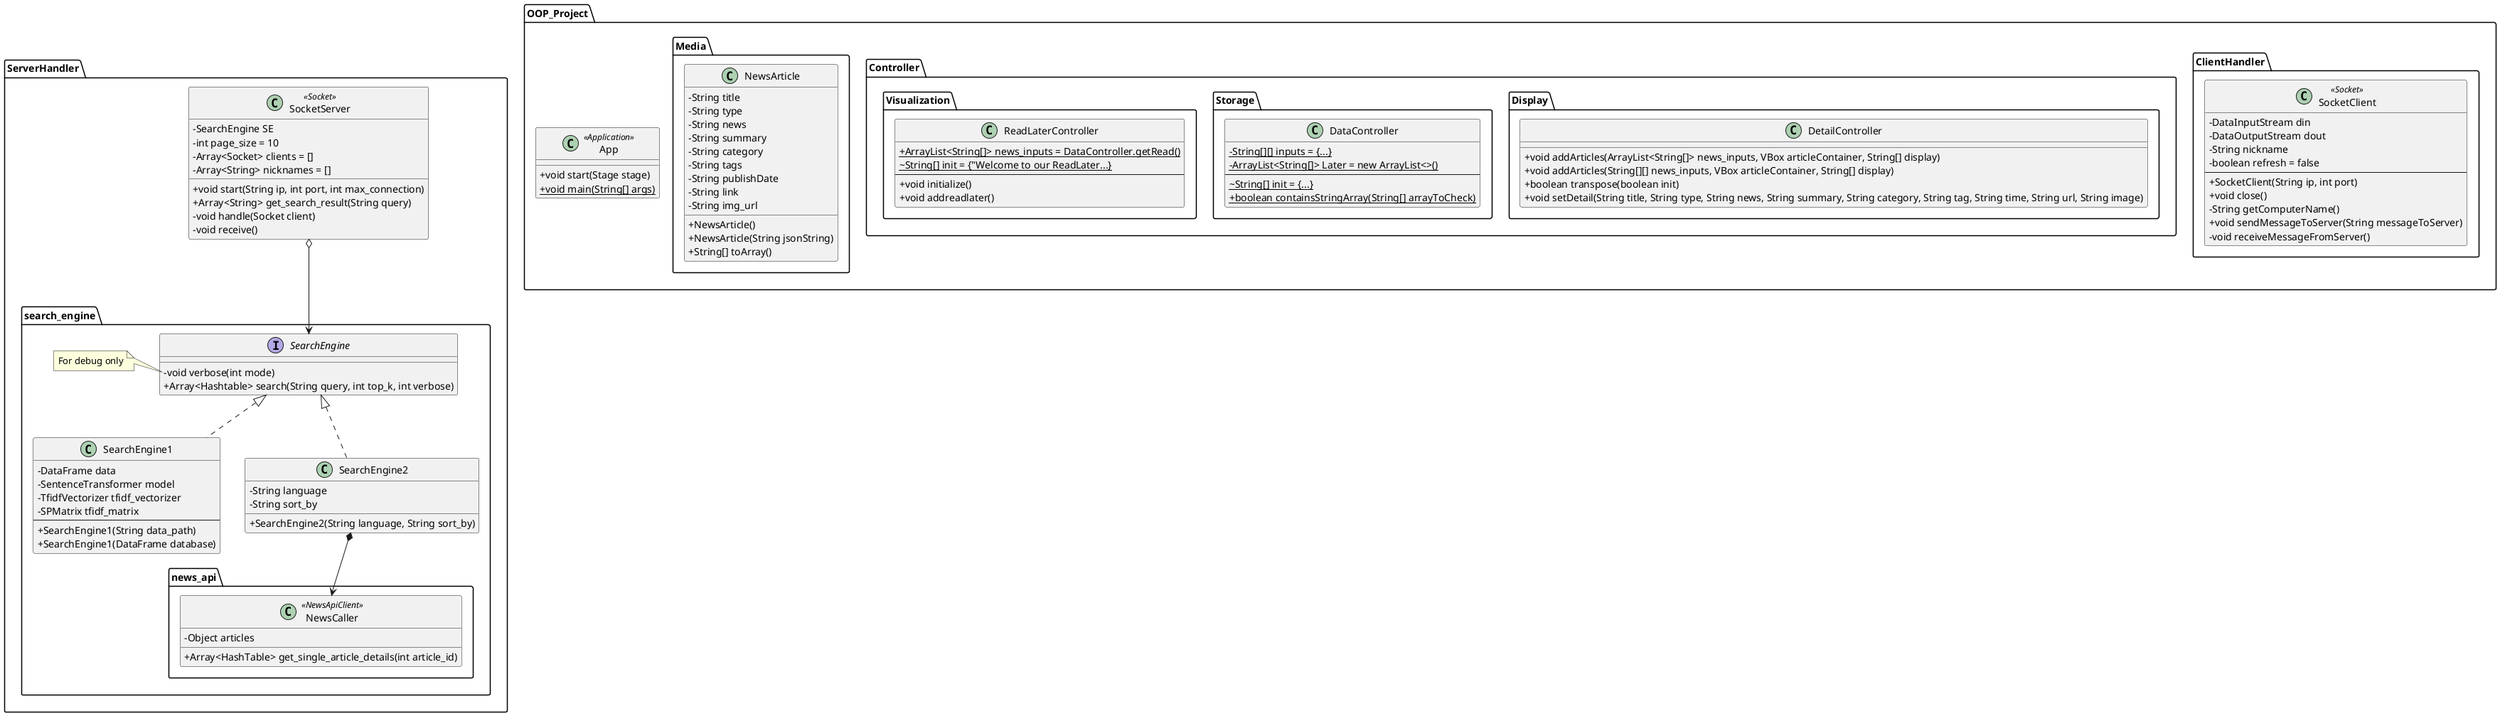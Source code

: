 @startuml
'https://plantuml.com/class-diagram
skinparam classAttributeIconSize 0

package ServerHandler{
    package search_engine{
        package news_api{
            class NewsCaller <<NewsApiClient>>{
            - Object articles
            + Array<HashTable> get_single_article_details(int article_id)
            }
        }
        interface SearchEngine{
        - void verbose(int mode)
        + Array<Hashtable> search(String query, int top_k, int verbose)
        }
        note left of SearchEngine::verbose
          For debug only
        end note

        class SearchEngine1{
        - DataFrame data
        - SentenceTransformer model
        - TfidfVectorizer tfidf_vectorizer
        - SPMatrix tfidf_matrix
        --
        + SearchEngine1(String data_path)
        + SearchEngine1(DataFrame database)
        }

        class SearchEngine2{
        - String language
        - String sort_by
        + SearchEngine2(String language, String sort_by)
        }


    }

    class SocketServer <<Socket>>{
    - SearchEngine SE
    - int page_size = 10
    - Array<Socket> clients = []
    - Array<String> nicknames = []
    + void start(String ip, int port, int max_connection)
    + Array<String> get_search_result(String query)
    - void handle(Socket client)
    - void receive()
    }

    SocketServer o--> SearchEngine
    SearchEngine <|.. SearchEngine1
    SearchEngine <|.. SearchEngine2
    SearchEngine2 *--> NewsCaller
}

package OOP_Project{
    package ClientHandler{
        class SocketClient <<Socket>>{
        - DataInputStream din
        - DataOutputStream dout
        - String nickname
        - boolean refresh = false
        --
        + SocketClient(String ip, int port)
        + void close()
        - String getComputerName()
        + void sendMessageToServer(String messageToServer)
        - void receiveMessageFromServer()
        }
    }
    package Controller{
        package Display{
            class DetailController{
            + void addArticles(ArrayList<String[]> news_inputs, VBox articleContainer, String[] display)
            + void addArticles(String[][] news_inputs, VBox articleContainer, String[] display)
            + boolean transpose(boolean init)
            + void setDetail(String title, String type, String news, String summary, String category, String tag, String time, String url, String image)
            }
        }
        package Storage{
            class DataController{
            - {static} String[][] inputs = {...}
            - {static} ArrayList<String[]> Later = new ArrayList<>()
            --
            ~ {static} String[] init = {...}
            + {static} boolean containsStringArray(String[] arrayToCheck)
            }
        }
        package Visualization{
            class ReadLaterController{
            + {static} ArrayList<String[]> news_inputs = DataController.getRead()
            ~ {static} String[] init = {"Welcome to our ReadLater...}
            --
            + void initialize()
            + void addreadlater()
            }
        }
    }
    package Media{
        class NewsArticle{
        - String title
        - String type
        - String news
        - String summary
        - String category
        - String tags
        - String publishDate
        - String link
        - String img_url
        + NewsArticle()
        + NewsArticle(String jsonString)
        + String[] toArray()
        }
    }

    class App <<Application>>{
    + void start(Stage stage)
    + {static} void main(String[] args)
    }

}
@enduml